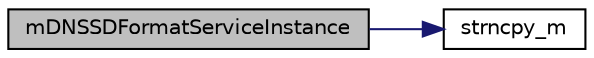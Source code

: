 digraph "mDNSSDFormatServiceInstance"
{
  edge [fontname="Helvetica",fontsize="10",labelfontname="Helvetica",labelfontsize="10"];
  node [fontname="Helvetica",fontsize="10",shape=record];
  rankdir="LR";
  Node1 [label="mDNSSDFormatServiceInstance",height=0.2,width=0.4,color="black", fillcolor="grey75", style="filled", fontcolor="black"];
  Node1 -> Node2 [color="midnightblue",fontsize="10",style="solid",fontname="Helvetica"];
  Node2 [label="strncpy_m",height=0.2,width=0.4,color="black", fillcolor="white", style="filled",URL="$_helpers_8h.html#a323b7f23235530156f5d2e8e735351a7"];
}
